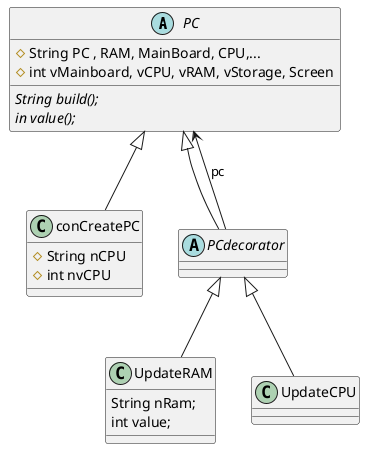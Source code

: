 @startuml
abstract class PC{
 # String PC , RAM, MainBoard, CPU,...
 # int vMainboard, vCPU, vRAM, vStorage, Screen
{abstract} String build();
{abstract} in value();
}
class conCreatePC
{
   # String nCPU
   # int nvCPU
}
abstract class PCdecorator
class UpdateRAM
{
String nRam;
int value;

}
class UpdateCPU

PC <|-- conCreatePC
PC <|-- PCdecorator
PCdecorator <|-- UpdateRAM
PCdecorator <|-- UpdateCPU
PCdecorator --> PC :pc

@enduml
